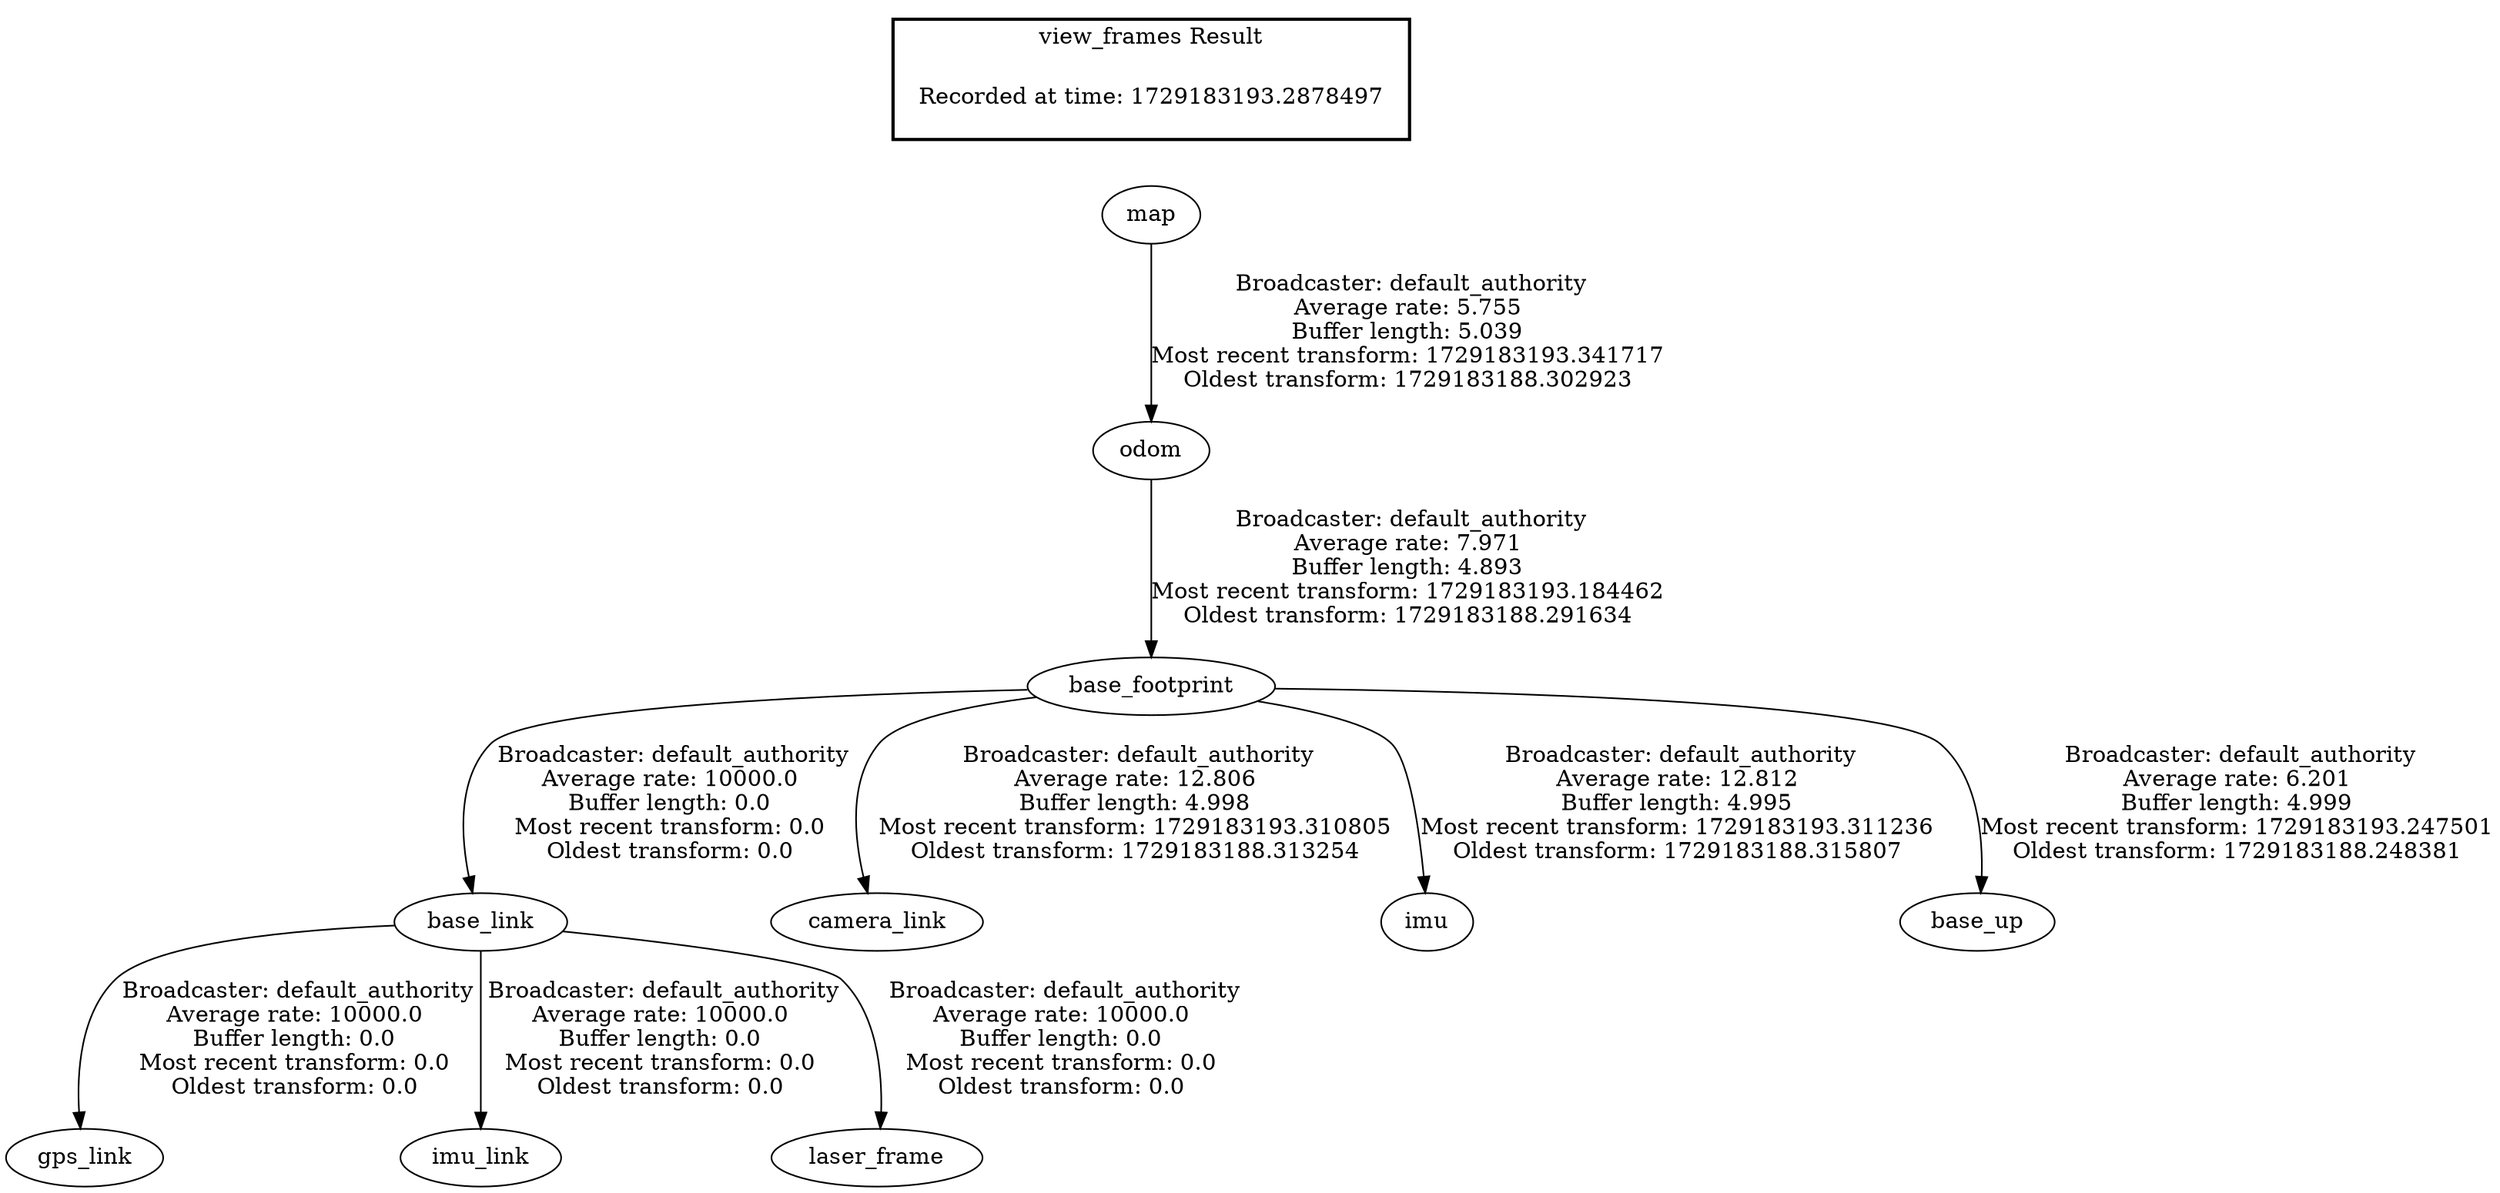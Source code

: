 digraph G {
"map" -> "odom"[label=" Broadcaster: default_authority\nAverage rate: 5.755\nBuffer length: 5.039\nMost recent transform: 1729183193.341717\nOldest transform: 1729183188.302923\n"];
"base_footprint" -> "base_link"[label=" Broadcaster: default_authority\nAverage rate: 10000.0\nBuffer length: 0.0\nMost recent transform: 0.0\nOldest transform: 0.0\n"];
"odom" -> "base_footprint"[label=" Broadcaster: default_authority\nAverage rate: 7.971\nBuffer length: 4.893\nMost recent transform: 1729183193.184462\nOldest transform: 1729183188.291634\n"];
"base_link" -> "gps_link"[label=" Broadcaster: default_authority\nAverage rate: 10000.0\nBuffer length: 0.0\nMost recent transform: 0.0\nOldest transform: 0.0\n"];
"base_link" -> "imu_link"[label=" Broadcaster: default_authority\nAverage rate: 10000.0\nBuffer length: 0.0\nMost recent transform: 0.0\nOldest transform: 0.0\n"];
"base_link" -> "laser_frame"[label=" Broadcaster: default_authority\nAverage rate: 10000.0\nBuffer length: 0.0\nMost recent transform: 0.0\nOldest transform: 0.0\n"];
"base_footprint" -> "camera_link"[label=" Broadcaster: default_authority\nAverage rate: 12.806\nBuffer length: 4.998\nMost recent transform: 1729183193.310805\nOldest transform: 1729183188.313254\n"];
"base_footprint" -> "imu"[label=" Broadcaster: default_authority\nAverage rate: 12.812\nBuffer length: 4.995\nMost recent transform: 1729183193.311236\nOldest transform: 1729183188.315807\n"];
"base_footprint" -> "base_up"[label=" Broadcaster: default_authority\nAverage rate: 6.201\nBuffer length: 4.999\nMost recent transform: 1729183193.247501\nOldest transform: 1729183188.248381\n"];
edge [style=invis];
 subgraph cluster_legend { style=bold; color=black; label ="view_frames Result";
"Recorded at time: 1729183193.2878497"[ shape=plaintext ] ;
}->"map";
}